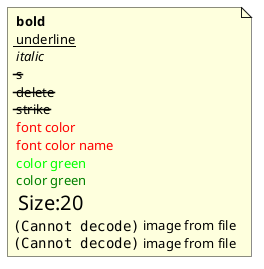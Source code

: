 
@startuml
	note as N2
		<b> bold
		<u> underline
		<i> italic
		<s> s
		<del> delete
		<strike> strike
		<font color="#ff0000"> font color
		<font color="red"> font color name
		<color:#00ff00> color green
		<color:green> color green
		<size: 20> Size:20
		<img src="file"> image from file
		<img: file> image from file
	end note
@enduml

@startuml
	class Foo
	note left: On last defined class
	note top of Foo
		In java, <size:18>every</size> <u>class</u>
		<b>extends</b>
		<i>this</i> one.
	end note
	note as N1
		This note is <u>also</u>
		<b><color:royalBlue>on several</color>
		<s>words</s> lines
		And this is hosted by <img:sourceforge.jpg>
	end note
@enduml
